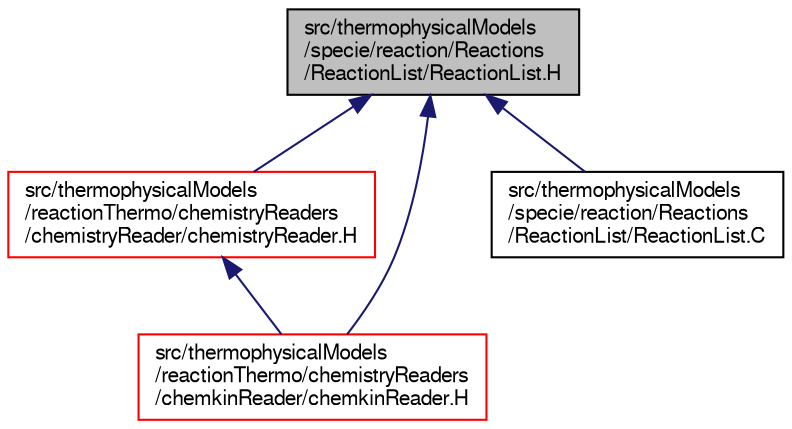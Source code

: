 digraph "src/thermophysicalModels/specie/reaction/Reactions/ReactionList/ReactionList.H"
{
  bgcolor="transparent";
  edge [fontname="FreeSans",fontsize="10",labelfontname="FreeSans",labelfontsize="10"];
  node [fontname="FreeSans",fontsize="10",shape=record];
  Node96 [label="src/thermophysicalModels\l/specie/reaction/Reactions\l/ReactionList/ReactionList.H",height=0.2,width=0.4,color="black", fillcolor="grey75", style="filled", fontcolor="black"];
  Node96 -> Node97 [dir="back",color="midnightblue",fontsize="10",style="solid",fontname="FreeSans"];
  Node97 [label="src/thermophysicalModels\l/reactionThermo/chemistryReaders\l/chemistryReader/chemistryReader.H",height=0.2,width=0.4,color="red",URL="$a16115.html"];
  Node97 -> Node100 [dir="back",color="midnightblue",fontsize="10",style="solid",fontname="FreeSans"];
  Node100 [label="src/thermophysicalModels\l/reactionThermo/chemistryReaders\l/chemkinReader/chemkinReader.H",height=0.2,width=0.4,color="red",URL="$a16124.html"];
  Node96 -> Node100 [dir="back",color="midnightblue",fontsize="10",style="solid",fontname="FreeSans"];
  Node96 -> Node129 [dir="back",color="midnightblue",fontsize="10",style="solid",fontname="FreeSans"];
  Node129 [label="src/thermophysicalModels\l/specie/reaction/Reactions\l/ReactionList/ReactionList.C",height=0.2,width=0.4,color="black",URL="$a16574.html"];
}
